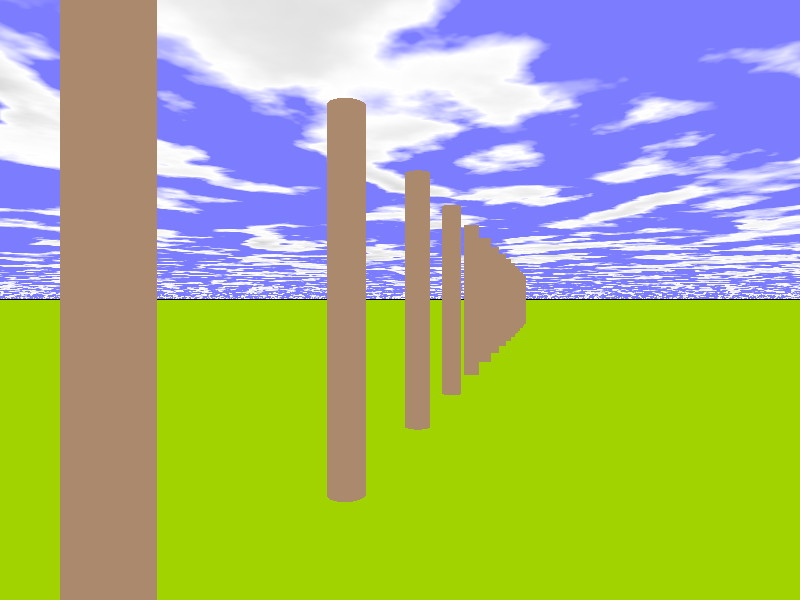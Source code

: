 // POV-Ray 3.7 Scene File "random_3.pov"
// author: Friedrich A. Lohmueller, 2004/Aug-2011/Jan-2013
// email: Friedrich.Lohmueller_at_t-online.de
// homepage: http://www.f-lohmueller.de
//
//--------------------------------------------------------------------------
#version 3.6; // 3.7;
global_settings{ assumed_gamma 1.0 }
#default{ finish{ ambient 0.1 diffuse 0.9 }}
//--------------------------------------------------------------------------
#include "colors.inc"
#include "textures.inc"
#include "glass.inc"
#include "metals.inc"
#include "golds.inc"
#include "stones.inc"
#include "woods.inc"
#include "shapes.inc"
#include "shapes2.inc"
#include "functions.inc"
#include "math.inc"
#include "transforms.inc"
//--------------------------------------------------------------------------
// camera ------------------------------------------------------------------
#declare Camera_0 = camera {/*ultra_wide_angle*/ angle 75     // front view
                            location  <1.0 , 1.00 ,-7.0>
                            right     x*image_width/image_height
                            look_at   <-1.0 , 1.00 , 0.0>}
#declare Camera_1 = camera {ultra_wide_angle angle 90       // diagonal view
                            location  <2.0 , 2.5 ,-3.0>
                            right     x*image_width/image_height
                            look_at   <0.0 , 1.0 , 0.0>}
#declare Camera_2 = camera {ultra_wide_angle angle 90     // right side view
                            location  <3.0 , 1.0 , 0.0>
                            right     x*image_width/image_height
                            look_at   <0.0 , 1.0 , 0.0>}
#declare Camera_3 = camera {ultra_wide_angle angle 90            // top view
                            location  <0.0 , 3.0 ,-0.001>
                            right     x*image_width/image_height
                            look_at   <0.0 , 1.0 , 0.0>}
camera{Camera_0}
// sun ---------------------------------------------------------------------
light_source{<1500,2500,-2500> color White}
// sky ---------------------------------------------------------------------
plane{<0,1,0>,1 hollow
       texture{ pigment{ bozo turbulence 0.76
                         color_map { [0.5 rgb <0.20, 0.20, 1.0>]
                                     [0.6 rgb <1,1,1>]
                                     [1.0 rgb <0.5,0.5,0.5>]}
                       }
                finish {ambient 1 diffuse 0} }
       scale 10000}
// fog ---------------------------------------------------------------------
fog{fog_type   2
    distance   50
    color      White
    fog_offset 0.1
    fog_alt    2.0
    turbulence 0.8}
// ground ------------------------------------------------------------------
plane { <0,1,0>, 0
        texture{ pigment{color rgb<0.35,0.65,0.0>}
                 normal {bumps 0.75 scale 0.015}
               } // end of texture
      } // end of plane
//--------------------------------------------------------------------------
//---------------------------- objects in scene ----------------------------
//--------------------------------------------------------------------------




#declare Mast =
cylinder { <0,0,0>,<0,2,0>,0.1
           texture { pigment { color rgb<0.40,0.25,0.15>}
                     normal  { bumps 0.5 scale <0.005,0.25,0.005>}
                     finish  { phong 0.5}
                   } // end of texture
           scale <1,1,1> rotate<0,0,0> translate<0,0,0>
         } // end of cylinder -------------------------------------

union{
 #declare Nr = -10;     // start
 #declare EndNr = 10; // end
 #while (Nr< EndNr+1)

   object{ Mast
           rotate<0,0,0>
           translate<0,0,Nr*1.5>
         } // end of object

 #declare Nr = Nr + 1;  // next Nr
 #end // --------------- end of loop

rotate<0,0,0>
translate<0,0,0>} // end of union

//---------------------------------------------------------- end




